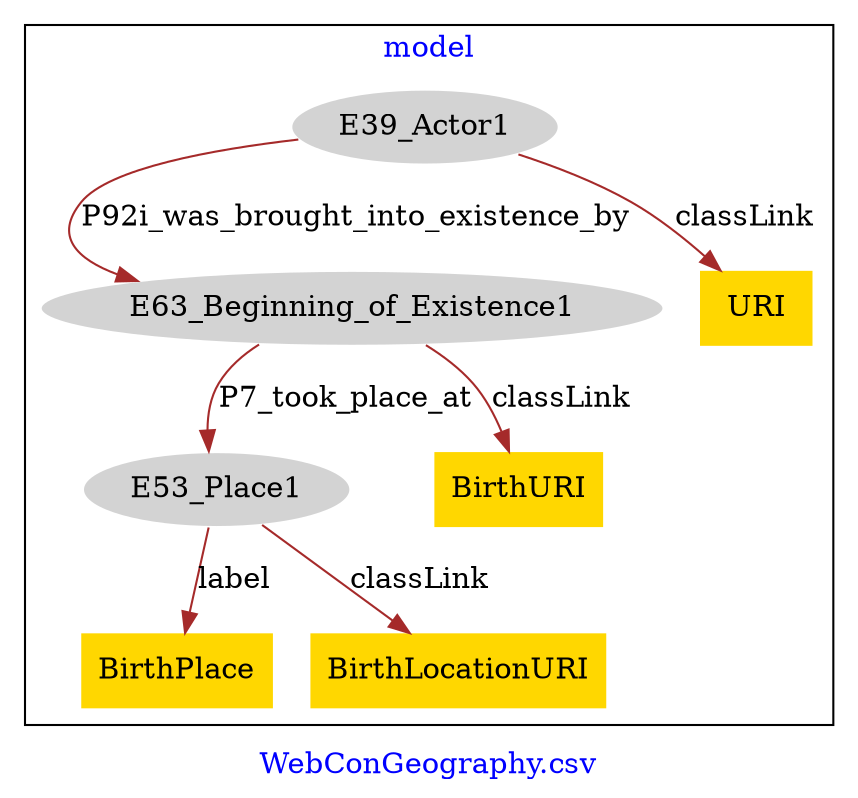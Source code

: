 digraph n0 {
fontcolor="blue"
remincross="true"
label="WebConGeography.csv"
subgraph cluster {
label="model"
n2[style="filled",color="white",fillcolor="lightgray",label="E39_Actor1"];
n3[style="filled",color="white",fillcolor="lightgray",label="E63_Beginning_of_Existence1"];
n4[style="filled",color="white",fillcolor="lightgray",label="E53_Place1"];
n5[shape="plaintext",style="filled",fillcolor="gold",label="BirthPlace"];
n6[shape="plaintext",style="filled",fillcolor="gold",label="BirthURI"];
n7[shape="plaintext",style="filled",fillcolor="gold",label="URI"];
n8[shape="plaintext",style="filled",fillcolor="gold",label="BirthLocationURI"];
}
n2 -> n3[color="brown",fontcolor="black",label="P92i_was_brought_into_existence_by"]
n3 -> n4[color="brown",fontcolor="black",label="P7_took_place_at"]
n4 -> n5[color="brown",fontcolor="black",label="label"]
n3 -> n6[color="brown",fontcolor="black",label="classLink"]
n2 -> n7[color="brown",fontcolor="black",label="classLink"]
n4 -> n8[color="brown",fontcolor="black",label="classLink"]
}

